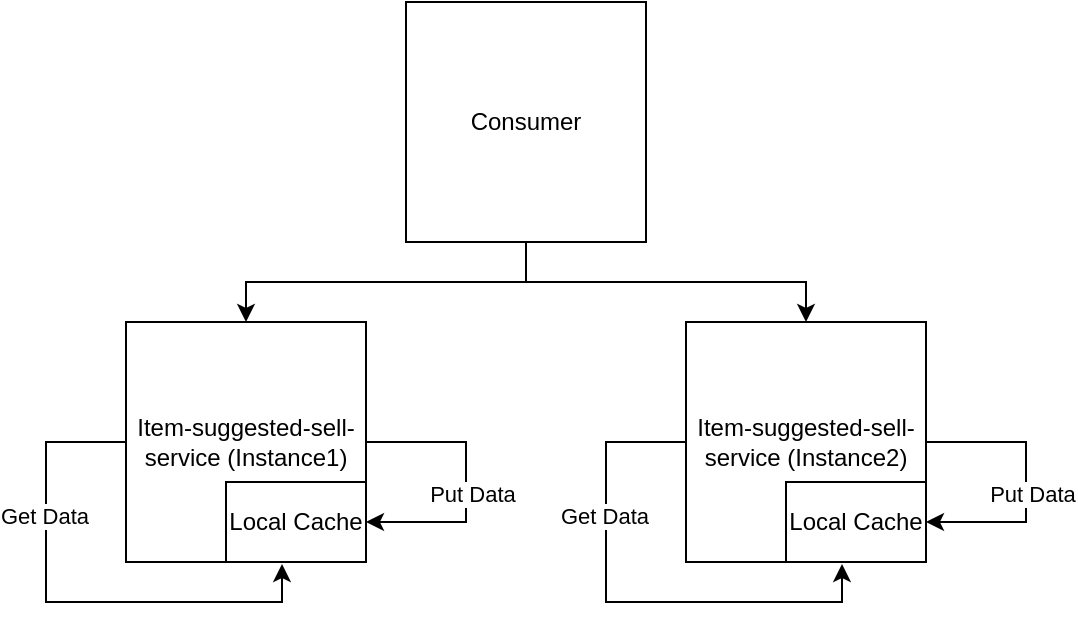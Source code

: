 <mxfile version="25.0.1">
  <diagram name="Page-1" id="5IWywqPwiNhNZYy0IlvY">
    <mxGraphModel dx="880" dy="426" grid="1" gridSize="10" guides="1" tooltips="1" connect="1" arrows="1" fold="1" page="1" pageScale="1" pageWidth="850" pageHeight="1100" math="0" shadow="0">
      <root>
        <mxCell id="0" />
        <mxCell id="1" parent="0" />
        <mxCell id="1DmagxJH7YWcO8vsQb3A-10" style="edgeStyle=orthogonalEdgeStyle;rounded=0;orthogonalLoop=1;jettySize=auto;html=1;exitX=1;exitY=0.5;exitDx=0;exitDy=0;entryX=1;entryY=0.5;entryDx=0;entryDy=0;" edge="1" parent="1" source="1DmagxJH7YWcO8vsQb3A-1" target="1DmagxJH7YWcO8vsQb3A-4">
          <mxGeometry relative="1" as="geometry">
            <Array as="points">
              <mxPoint x="330" y="260" />
              <mxPoint x="330" y="300" />
            </Array>
          </mxGeometry>
        </mxCell>
        <mxCell id="1DmagxJH7YWcO8vsQb3A-11" value="Put Data" style="edgeLabel;html=1;align=center;verticalAlign=middle;resizable=0;points=[];" vertex="1" connectable="0" parent="1DmagxJH7YWcO8vsQb3A-10">
          <mxGeometry x="0.086" y="3" relative="1" as="geometry">
            <mxPoint as="offset" />
          </mxGeometry>
        </mxCell>
        <mxCell id="1DmagxJH7YWcO8vsQb3A-1" value="Item-suggested-sell-service (Instance1)" style="whiteSpace=wrap;html=1;aspect=fixed;" vertex="1" parent="1">
          <mxGeometry x="160" y="200" width="120" height="120" as="geometry" />
        </mxCell>
        <mxCell id="1DmagxJH7YWcO8vsQb3A-4" value="Local Cache" style="rounded=0;whiteSpace=wrap;html=1;" vertex="1" parent="1">
          <mxGeometry x="210" y="280" width="70" height="40" as="geometry" />
        </mxCell>
        <mxCell id="1DmagxJH7YWcO8vsQb3A-8" style="edgeStyle=orthogonalEdgeStyle;rounded=0;orthogonalLoop=1;jettySize=auto;html=1;exitX=0;exitY=0.5;exitDx=0;exitDy=0;entryX=0.4;entryY=1.025;entryDx=0;entryDy=0;entryPerimeter=0;" edge="1" parent="1" source="1DmagxJH7YWcO8vsQb3A-1" target="1DmagxJH7YWcO8vsQb3A-4">
          <mxGeometry relative="1" as="geometry">
            <Array as="points">
              <mxPoint x="120" y="260" />
              <mxPoint x="120" y="340" />
              <mxPoint x="238" y="340" />
            </Array>
          </mxGeometry>
        </mxCell>
        <mxCell id="1DmagxJH7YWcO8vsQb3A-9" value="Get Data" style="edgeLabel;html=1;align=center;verticalAlign=middle;resizable=0;points=[];" vertex="1" connectable="0" parent="1DmagxJH7YWcO8vsQb3A-8">
          <mxGeometry x="-0.401" y="-1" relative="1" as="geometry">
            <mxPoint as="offset" />
          </mxGeometry>
        </mxCell>
        <mxCell id="1DmagxJH7YWcO8vsQb3A-14" style="edgeStyle=orthogonalEdgeStyle;rounded=0;orthogonalLoop=1;jettySize=auto;html=1;exitX=0.5;exitY=1;exitDx=0;exitDy=0;" edge="1" parent="1" source="1DmagxJH7YWcO8vsQb3A-12" target="1DmagxJH7YWcO8vsQb3A-1">
          <mxGeometry relative="1" as="geometry" />
        </mxCell>
        <mxCell id="1DmagxJH7YWcO8vsQb3A-22" style="edgeStyle=orthogonalEdgeStyle;rounded=0;orthogonalLoop=1;jettySize=auto;html=1;exitX=0.5;exitY=1;exitDx=0;exitDy=0;entryX=0.5;entryY=0;entryDx=0;entryDy=0;" edge="1" parent="1" source="1DmagxJH7YWcO8vsQb3A-12" target="1DmagxJH7YWcO8vsQb3A-18">
          <mxGeometry relative="1" as="geometry" />
        </mxCell>
        <mxCell id="1DmagxJH7YWcO8vsQb3A-12" value="Consumer" style="whiteSpace=wrap;html=1;aspect=fixed;" vertex="1" parent="1">
          <mxGeometry x="300" y="40" width="120" height="120" as="geometry" />
        </mxCell>
        <mxCell id="1DmagxJH7YWcO8vsQb3A-16" style="edgeStyle=orthogonalEdgeStyle;rounded=0;orthogonalLoop=1;jettySize=auto;html=1;exitX=1;exitY=0.5;exitDx=0;exitDy=0;entryX=1;entryY=0.5;entryDx=0;entryDy=0;" edge="1" source="1DmagxJH7YWcO8vsQb3A-18" target="1DmagxJH7YWcO8vsQb3A-19" parent="1">
          <mxGeometry relative="1" as="geometry">
            <Array as="points">
              <mxPoint x="610" y="260" />
              <mxPoint x="610" y="300" />
            </Array>
          </mxGeometry>
        </mxCell>
        <mxCell id="1DmagxJH7YWcO8vsQb3A-17" value="Put Data" style="edgeLabel;html=1;align=center;verticalAlign=middle;resizable=0;points=[];" vertex="1" connectable="0" parent="1DmagxJH7YWcO8vsQb3A-16">
          <mxGeometry x="0.086" y="3" relative="1" as="geometry">
            <mxPoint as="offset" />
          </mxGeometry>
        </mxCell>
        <mxCell id="1DmagxJH7YWcO8vsQb3A-18" value="Item-suggested-sell-service (Instance2)" style="whiteSpace=wrap;html=1;aspect=fixed;" vertex="1" parent="1">
          <mxGeometry x="440" y="200" width="120" height="120" as="geometry" />
        </mxCell>
        <mxCell id="1DmagxJH7YWcO8vsQb3A-19" value="Local Cache" style="rounded=0;whiteSpace=wrap;html=1;" vertex="1" parent="1">
          <mxGeometry x="490" y="280" width="70" height="40" as="geometry" />
        </mxCell>
        <mxCell id="1DmagxJH7YWcO8vsQb3A-20" style="edgeStyle=orthogonalEdgeStyle;rounded=0;orthogonalLoop=1;jettySize=auto;html=1;exitX=0;exitY=0.5;exitDx=0;exitDy=0;entryX=0.4;entryY=1.025;entryDx=0;entryDy=0;entryPerimeter=0;" edge="1" source="1DmagxJH7YWcO8vsQb3A-18" target="1DmagxJH7YWcO8vsQb3A-19" parent="1">
          <mxGeometry relative="1" as="geometry">
            <Array as="points">
              <mxPoint x="400" y="260" />
              <mxPoint x="400" y="340" />
              <mxPoint x="518" y="340" />
            </Array>
          </mxGeometry>
        </mxCell>
        <mxCell id="1DmagxJH7YWcO8vsQb3A-21" value="Get Data" style="edgeLabel;html=1;align=center;verticalAlign=middle;resizable=0;points=[];" vertex="1" connectable="0" parent="1DmagxJH7YWcO8vsQb3A-20">
          <mxGeometry x="-0.401" y="-1" relative="1" as="geometry">
            <mxPoint as="offset" />
          </mxGeometry>
        </mxCell>
      </root>
    </mxGraphModel>
  </diagram>
</mxfile>
